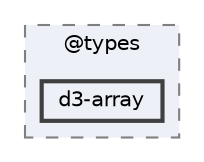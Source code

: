 digraph "C:/Users/arisc/OneDrive/Documents/GitHub/FINAL/EcoEats-Project/node_modules/@types/d3-array"
{
 // LATEX_PDF_SIZE
  bgcolor="transparent";
  edge [fontname=Helvetica,fontsize=10,labelfontname=Helvetica,labelfontsize=10];
  node [fontname=Helvetica,fontsize=10,shape=box,height=0.2,width=0.4];
  compound=true
  subgraph clusterdir_fcfbd2bcc1e777bae19fd8075af818f1 {
    graph [ bgcolor="#edf0f7", pencolor="grey50", label="@types", fontname=Helvetica,fontsize=10 style="filled,dashed", URL="dir_fcfbd2bcc1e777bae19fd8075af818f1.html",tooltip=""]
  dir_c811b099dad1a368942774687d6f55f0 [label="d3-array", fillcolor="#edf0f7", color="grey25", style="filled,bold", URL="dir_c811b099dad1a368942774687d6f55f0.html",tooltip=""];
  }
}
